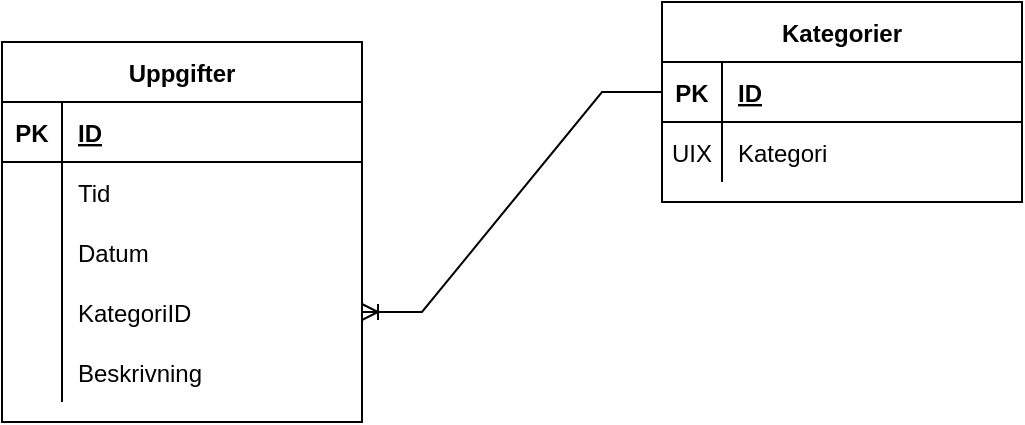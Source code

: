 <mxfile version="20.3.0" type="device" pages="8"><diagram id="qGnxYlIIf-UfM25siF26" name="Databasdiagram"><mxGraphModel dx="986" dy="471" grid="1" gridSize="10" guides="1" tooltips="1" connect="1" arrows="1" fold="1" page="1" pageScale="1" pageWidth="1169" pageHeight="827" math="0" shadow="0"><root><mxCell id="0"/><mxCell id="1" parent="0"/><mxCell id="JS-U49-g3cNYoEfEr6Fg-1" value="Uppgifter" style="shape=table;startSize=30;container=1;collapsible=1;childLayout=tableLayout;fixedRows=1;rowLines=0;fontStyle=1;align=center;resizeLast=1;" vertex="1" parent="1"><mxGeometry x="150" y="130" width="180" height="190" as="geometry"/></mxCell><mxCell id="JS-U49-g3cNYoEfEr6Fg-2" value="" style="shape=tableRow;horizontal=0;startSize=0;swimlaneHead=0;swimlaneBody=0;fillColor=none;collapsible=0;dropTarget=0;points=[[0,0.5],[1,0.5]];portConstraint=eastwest;top=0;left=0;right=0;bottom=1;" vertex="1" parent="JS-U49-g3cNYoEfEr6Fg-1"><mxGeometry y="30" width="180" height="30" as="geometry"/></mxCell><mxCell id="JS-U49-g3cNYoEfEr6Fg-3" value="PK" style="shape=partialRectangle;connectable=0;fillColor=none;top=0;left=0;bottom=0;right=0;fontStyle=1;overflow=hidden;" vertex="1" parent="JS-U49-g3cNYoEfEr6Fg-2"><mxGeometry width="30" height="30" as="geometry"><mxRectangle width="30" height="30" as="alternateBounds"/></mxGeometry></mxCell><mxCell id="JS-U49-g3cNYoEfEr6Fg-4" value="ID" style="shape=partialRectangle;connectable=0;fillColor=none;top=0;left=0;bottom=0;right=0;align=left;spacingLeft=6;fontStyle=5;overflow=hidden;" vertex="1" parent="JS-U49-g3cNYoEfEr6Fg-2"><mxGeometry x="30" width="150" height="30" as="geometry"><mxRectangle width="150" height="30" as="alternateBounds"/></mxGeometry></mxCell><mxCell id="JS-U49-g3cNYoEfEr6Fg-5" value="" style="shape=tableRow;horizontal=0;startSize=0;swimlaneHead=0;swimlaneBody=0;fillColor=none;collapsible=0;dropTarget=0;points=[[0,0.5],[1,0.5]];portConstraint=eastwest;top=0;left=0;right=0;bottom=0;" vertex="1" parent="JS-U49-g3cNYoEfEr6Fg-1"><mxGeometry y="60" width="180" height="30" as="geometry"/></mxCell><mxCell id="JS-U49-g3cNYoEfEr6Fg-6" value="" style="shape=partialRectangle;connectable=0;fillColor=none;top=0;left=0;bottom=0;right=0;editable=1;overflow=hidden;" vertex="1" parent="JS-U49-g3cNYoEfEr6Fg-5"><mxGeometry width="30" height="30" as="geometry"><mxRectangle width="30" height="30" as="alternateBounds"/></mxGeometry></mxCell><mxCell id="JS-U49-g3cNYoEfEr6Fg-7" value="Tid" style="shape=partialRectangle;connectable=0;fillColor=none;top=0;left=0;bottom=0;right=0;align=left;spacingLeft=6;overflow=hidden;" vertex="1" parent="JS-U49-g3cNYoEfEr6Fg-5"><mxGeometry x="30" width="150" height="30" as="geometry"><mxRectangle width="150" height="30" as="alternateBounds"/></mxGeometry></mxCell><mxCell id="JS-U49-g3cNYoEfEr6Fg-8" value="" style="shape=tableRow;horizontal=0;startSize=0;swimlaneHead=0;swimlaneBody=0;fillColor=none;collapsible=0;dropTarget=0;points=[[0,0.5],[1,0.5]];portConstraint=eastwest;top=0;left=0;right=0;bottom=0;" vertex="1" parent="JS-U49-g3cNYoEfEr6Fg-1"><mxGeometry y="90" width="180" height="30" as="geometry"/></mxCell><mxCell id="JS-U49-g3cNYoEfEr6Fg-9" value="" style="shape=partialRectangle;connectable=0;fillColor=none;top=0;left=0;bottom=0;right=0;editable=1;overflow=hidden;" vertex="1" parent="JS-U49-g3cNYoEfEr6Fg-8"><mxGeometry width="30" height="30" as="geometry"><mxRectangle width="30" height="30" as="alternateBounds"/></mxGeometry></mxCell><mxCell id="JS-U49-g3cNYoEfEr6Fg-10" value="Datum" style="shape=partialRectangle;connectable=0;fillColor=none;top=0;left=0;bottom=0;right=0;align=left;spacingLeft=6;overflow=hidden;" vertex="1" parent="JS-U49-g3cNYoEfEr6Fg-8"><mxGeometry x="30" width="150" height="30" as="geometry"><mxRectangle width="150" height="30" as="alternateBounds"/></mxGeometry></mxCell><mxCell id="JS-U49-g3cNYoEfEr6Fg-11" value="" style="shape=tableRow;horizontal=0;startSize=0;swimlaneHead=0;swimlaneBody=0;fillColor=none;collapsible=0;dropTarget=0;points=[[0,0.5],[1,0.5]];portConstraint=eastwest;top=0;left=0;right=0;bottom=0;" vertex="1" parent="JS-U49-g3cNYoEfEr6Fg-1"><mxGeometry y="120" width="180" height="30" as="geometry"/></mxCell><mxCell id="JS-U49-g3cNYoEfEr6Fg-12" value="" style="shape=partialRectangle;connectable=0;fillColor=none;top=0;left=0;bottom=0;right=0;editable=1;overflow=hidden;" vertex="1" parent="JS-U49-g3cNYoEfEr6Fg-11"><mxGeometry width="30" height="30" as="geometry"><mxRectangle width="30" height="30" as="alternateBounds"/></mxGeometry></mxCell><mxCell id="JS-U49-g3cNYoEfEr6Fg-13" value="KategoriID" style="shape=partialRectangle;connectable=0;fillColor=none;top=0;left=0;bottom=0;right=0;align=left;spacingLeft=6;overflow=hidden;" vertex="1" parent="JS-U49-g3cNYoEfEr6Fg-11"><mxGeometry x="30" width="150" height="30" as="geometry"><mxRectangle width="150" height="30" as="alternateBounds"/></mxGeometry></mxCell><mxCell id="JS-U49-g3cNYoEfEr6Fg-14" value="" style="shape=tableRow;horizontal=0;startSize=0;swimlaneHead=0;swimlaneBody=0;fillColor=none;collapsible=0;dropTarget=0;points=[[0,0.5],[1,0.5]];portConstraint=eastwest;top=0;left=0;right=0;bottom=0;" vertex="1" parent="JS-U49-g3cNYoEfEr6Fg-1"><mxGeometry y="150" width="180" height="30" as="geometry"/></mxCell><mxCell id="JS-U49-g3cNYoEfEr6Fg-15" value="" style="shape=partialRectangle;connectable=0;fillColor=none;top=0;left=0;bottom=0;right=0;editable=1;overflow=hidden;" vertex="1" parent="JS-U49-g3cNYoEfEr6Fg-14"><mxGeometry width="30" height="30" as="geometry"><mxRectangle width="30" height="30" as="alternateBounds"/></mxGeometry></mxCell><mxCell id="JS-U49-g3cNYoEfEr6Fg-16" value="Beskrivning" style="shape=partialRectangle;connectable=0;fillColor=none;top=0;left=0;bottom=0;right=0;align=left;spacingLeft=6;overflow=hidden;" vertex="1" parent="JS-U49-g3cNYoEfEr6Fg-14"><mxGeometry x="30" width="150" height="30" as="geometry"><mxRectangle width="150" height="30" as="alternateBounds"/></mxGeometry></mxCell><mxCell id="JS-U49-g3cNYoEfEr6Fg-17" value="Kategorier" style="shape=table;startSize=30;container=1;collapsible=1;childLayout=tableLayout;fixedRows=1;rowLines=0;fontStyle=1;align=center;resizeLast=1;" vertex="1" parent="1"><mxGeometry x="480" y="110" width="180" height="100" as="geometry"/></mxCell><mxCell id="JS-U49-g3cNYoEfEr6Fg-18" value="" style="shape=tableRow;horizontal=0;startSize=0;swimlaneHead=0;swimlaneBody=0;fillColor=none;collapsible=0;dropTarget=0;points=[[0,0.5],[1,0.5]];portConstraint=eastwest;top=0;left=0;right=0;bottom=1;" vertex="1" parent="JS-U49-g3cNYoEfEr6Fg-17"><mxGeometry y="30" width="180" height="30" as="geometry"/></mxCell><mxCell id="JS-U49-g3cNYoEfEr6Fg-19" value="PK" style="shape=partialRectangle;connectable=0;fillColor=none;top=0;left=0;bottom=0;right=0;fontStyle=1;overflow=hidden;" vertex="1" parent="JS-U49-g3cNYoEfEr6Fg-18"><mxGeometry width="30" height="30" as="geometry"><mxRectangle width="30" height="30" as="alternateBounds"/></mxGeometry></mxCell><mxCell id="JS-U49-g3cNYoEfEr6Fg-20" value="ID" style="shape=partialRectangle;connectable=0;fillColor=none;top=0;left=0;bottom=0;right=0;align=left;spacingLeft=6;fontStyle=5;overflow=hidden;" vertex="1" parent="JS-U49-g3cNYoEfEr6Fg-18"><mxGeometry x="30" width="150" height="30" as="geometry"><mxRectangle width="150" height="30" as="alternateBounds"/></mxGeometry></mxCell><mxCell id="JS-U49-g3cNYoEfEr6Fg-21" value="" style="shape=tableRow;horizontal=0;startSize=0;swimlaneHead=0;swimlaneBody=0;fillColor=none;collapsible=0;dropTarget=0;points=[[0,0.5],[1,0.5]];portConstraint=eastwest;top=0;left=0;right=0;bottom=0;" vertex="1" parent="JS-U49-g3cNYoEfEr6Fg-17"><mxGeometry y="60" width="180" height="30" as="geometry"/></mxCell><mxCell id="JS-U49-g3cNYoEfEr6Fg-22" value="UIX" style="shape=partialRectangle;connectable=0;fillColor=none;top=0;left=0;bottom=0;right=0;editable=1;overflow=hidden;" vertex="1" parent="JS-U49-g3cNYoEfEr6Fg-21"><mxGeometry width="30" height="30" as="geometry"><mxRectangle width="30" height="30" as="alternateBounds"/></mxGeometry></mxCell><mxCell id="JS-U49-g3cNYoEfEr6Fg-23" value="Kategori" style="shape=partialRectangle;connectable=0;fillColor=none;top=0;left=0;bottom=0;right=0;align=left;spacingLeft=6;overflow=hidden;" vertex="1" parent="JS-U49-g3cNYoEfEr6Fg-21"><mxGeometry x="30" width="150" height="30" as="geometry"><mxRectangle width="150" height="30" as="alternateBounds"/></mxGeometry></mxCell><mxCell id="JS-U49-g3cNYoEfEr6Fg-30" value="" style="edgeStyle=entityRelationEdgeStyle;fontSize=12;html=1;endArrow=ERoneToMany;rounded=0;exitX=0;exitY=0.5;exitDx=0;exitDy=0;entryX=1;entryY=0.5;entryDx=0;entryDy=0;" edge="1" parent="1" source="JS-U49-g3cNYoEfEr6Fg-18" target="JS-U49-g3cNYoEfEr6Fg-11"><mxGeometry width="100" height="100" relative="1" as="geometry"><mxPoint x="340" y="260" as="sourcePoint"/><mxPoint x="440" y="160" as="targetPoint"/></mxGeometry></mxCell></root></mxGraphModel></diagram><diagram id="Gs_U4swUuUSXw1jLnlwF" name="Hämta alla kategorier"><mxGraphModel dx="766" dy="471" grid="1" gridSize="10" guides="1" tooltips="1" connect="1" arrows="1" fold="1" page="1" pageScale="1" pageWidth="1169" pageHeight="827" math="0" shadow="0"><root><mxCell id="0"/><mxCell id="1" parent="0"/></root></mxGraphModel></diagram><diagram id="xuePYRkfWGYrKgHAoW-G" name="Hämta kategori"><mxGraphModel dx="766" dy="471" grid="1" gridSize="10" guides="1" tooltips="1" connect="1" arrows="1" fold="1" page="1" pageScale="1" pageWidth="1169" pageHeight="827" math="0" shadow="0"><root><mxCell id="0"/><mxCell id="1" parent="0"/></root></mxGraphModel></diagram><diagram id="ivDBjpQf5nw0yHMrutzI" name="Spara/radera kategorier"><mxGraphModel dx="766" dy="471" grid="1" gridSize="10" guides="1" tooltips="1" connect="1" arrows="1" fold="1" page="1" pageScale="1" pageWidth="1169" pageHeight="827" math="0" shadow="0"><root><mxCell id="0"/><mxCell id="1" parent="0"/></root></mxGraphModel></diagram><diagram id="O3cNLQob98b51KpVZjIh" name="Hämta uppgifter"><mxGraphModel dx="986" dy="471" grid="1" gridSize="10" guides="1" tooltips="1" connect="1" arrows="1" fold="1" page="1" pageScale="1" pageWidth="1169" pageHeight="827" math="0" shadow="0"><root><mxCell id="0"/><mxCell id="1" parent="0"/></root></mxGraphModel></diagram><diagram id="zGSRv874xJqBWyjx5-e5" name="Hämta en uppgift"><mxGraphModel dx="986" dy="471" grid="1" gridSize="10" guides="1" tooltips="1" connect="1" arrows="1" fold="1" page="1" pageScale="1" pageWidth="1169" pageHeight="827" math="0" shadow="0"><root><mxCell id="0"/><mxCell id="1" parent="0"/></root></mxGraphModel></diagram><diagram id="ZZ8ZrsiDFgr1VGm_Z-5E" name="Spara/radera uppgifter"><mxGraphModel dx="986" dy="471" grid="1" gridSize="10" guides="1" tooltips="1" connect="1" arrows="1" fold="1" page="1" pageScale="1" pageWidth="1169" pageHeight="827" math="0" shadow="0"><root><mxCell id="0"/><mxCell id="1" parent="0"/></root></mxGraphModel></diagram><diagram id="yI4osrqjhS9frd7HiBIG" name="Hämta sammanfattning"><mxGraphModel dx="986" dy="471" grid="1" gridSize="10" guides="1" tooltips="1" connect="1" arrows="1" fold="1" page="1" pageScale="1" pageWidth="1169" pageHeight="827" math="0" shadow="0"><root><mxCell id="0"/><mxCell id="1" parent="0"/></root></mxGraphModel></diagram></mxfile>